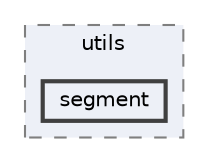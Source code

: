 digraph "C:/Users/dorij/OneDrive/Desktop/ur5/vision/yolo/utils/segment"
{
 // LATEX_PDF_SIZE
  bgcolor="transparent";
  edge [fontname=Helvetica,fontsize=10,labelfontname=Helvetica,labelfontsize=10];
  node [fontname=Helvetica,fontsize=10,shape=box,height=0.2,width=0.4];
  compound=true
  subgraph clusterdir_be0f2cc99eff50f9f796998598f48c6b {
    graph [ bgcolor="#edf0f7", pencolor="grey50", label="utils", fontname=Helvetica,fontsize=10 style="filled,dashed", URL="dir_be0f2cc99eff50f9f796998598f48c6b.html",tooltip=""]
  dir_68aadd300bf9cf219b95c0efe28bf9fc [label="segment", fillcolor="#edf0f7", color="grey25", style="filled,bold", URL="dir_68aadd300bf9cf219b95c0efe28bf9fc.html",tooltip=""];
  }
}
